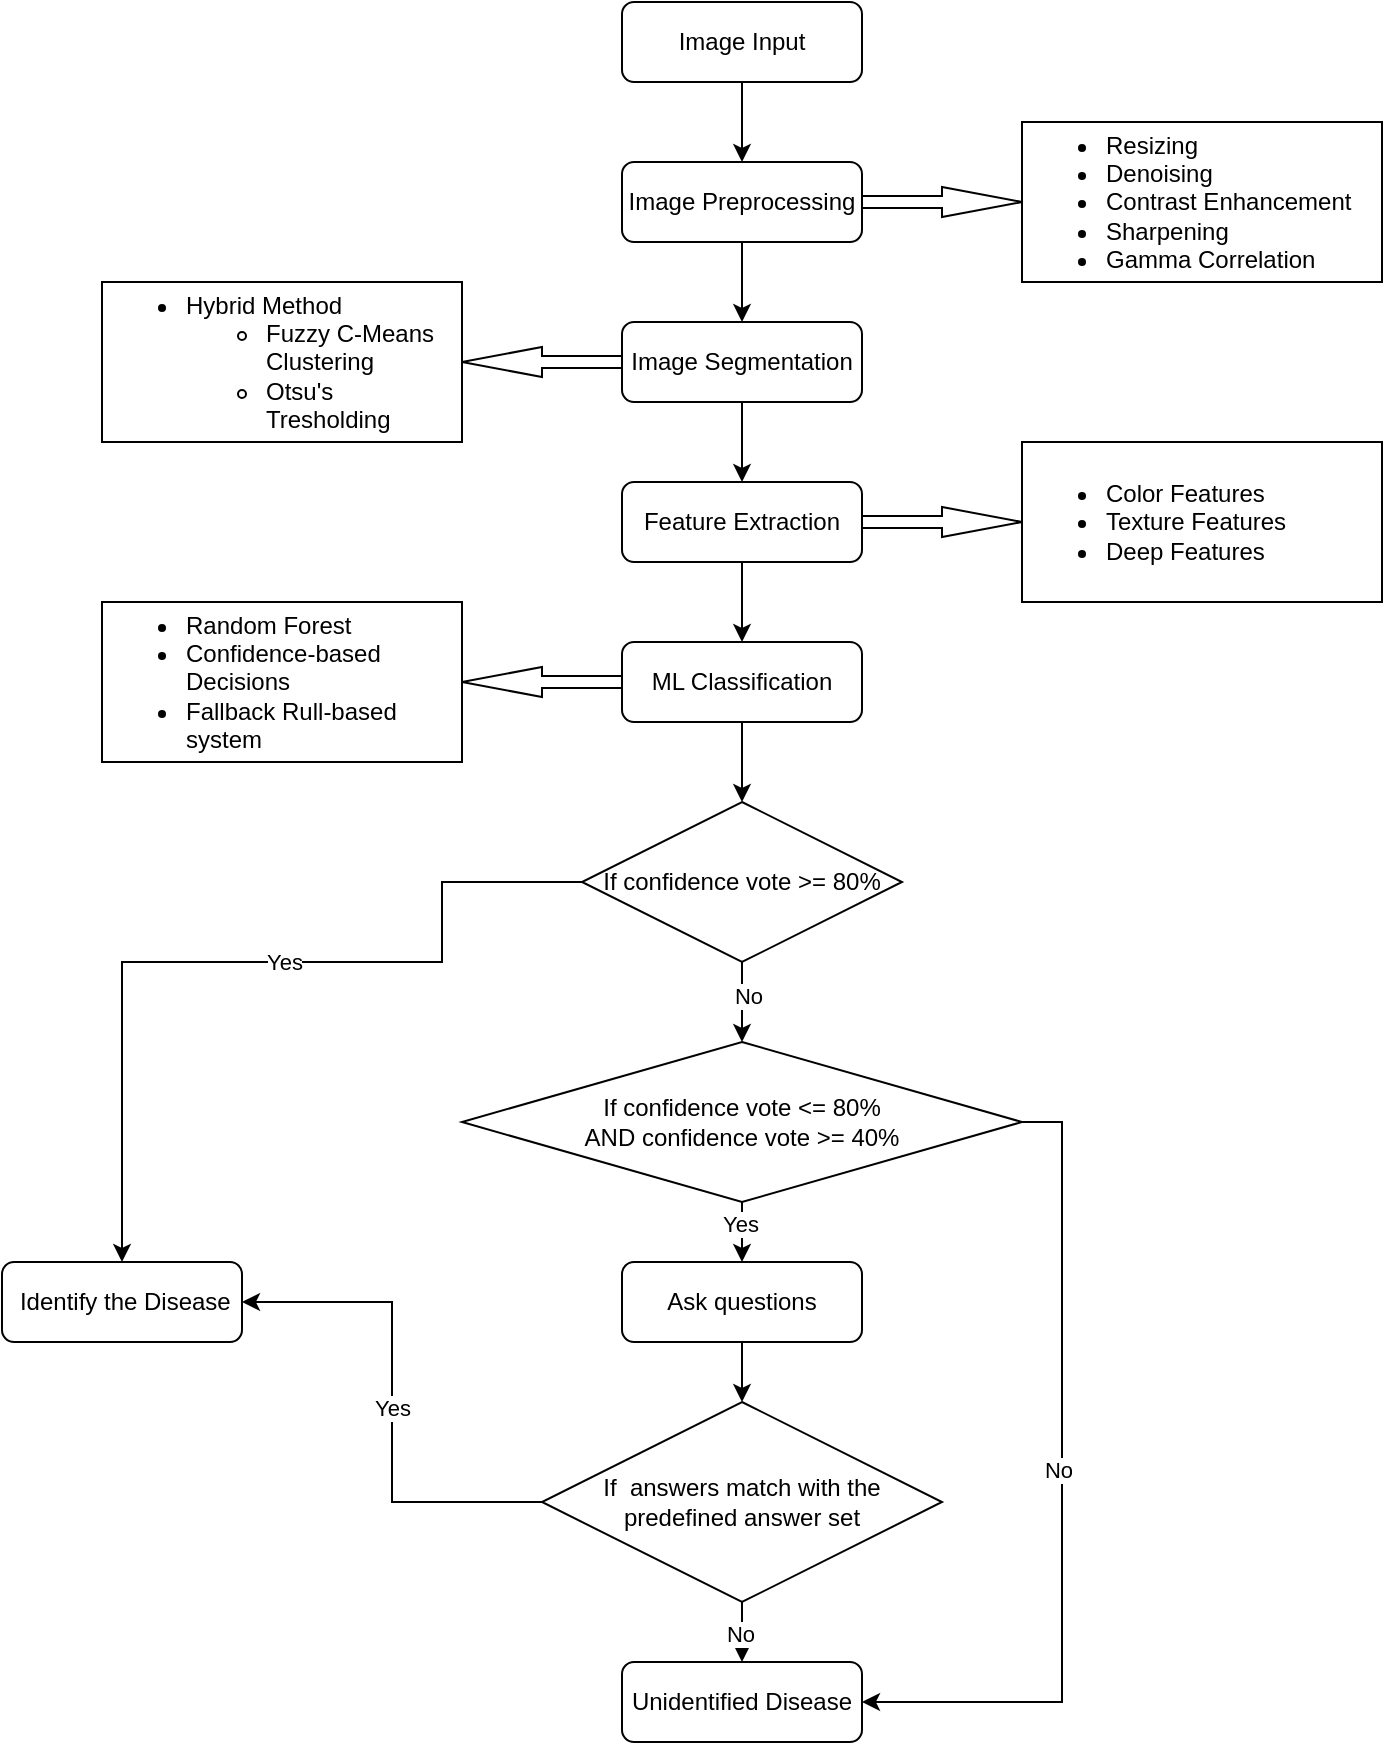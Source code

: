 <mxfile version="28.0.6">
  <diagram name="Page-1" id="gr4aRQA1Ry37LwUo_Hiq">
    <mxGraphModel dx="1489" dy="764" grid="1" gridSize="10" guides="1" tooltips="1" connect="1" arrows="1" fold="1" page="1" pageScale="1" pageWidth="850" pageHeight="1100" math="0" shadow="0">
      <root>
        <mxCell id="0" />
        <mxCell id="1" parent="0" />
        <mxCell id="4G0LovrCN2Yt_GQHjAdB-3" style="edgeStyle=orthogonalEdgeStyle;rounded=0;orthogonalLoop=1;jettySize=auto;html=1;entryX=0.5;entryY=0;entryDx=0;entryDy=0;" edge="1" parent="1" source="4G0LovrCN2Yt_GQHjAdB-4" target="4G0LovrCN2Yt_GQHjAdB-14">
          <mxGeometry relative="1" as="geometry" />
        </mxCell>
        <mxCell id="4G0LovrCN2Yt_GQHjAdB-4" value="Image Input" style="rounded=1;whiteSpace=wrap;html=1;" vertex="1" parent="1">
          <mxGeometry x="790" y="110" width="120" height="40" as="geometry" />
        </mxCell>
        <mxCell id="4G0LovrCN2Yt_GQHjAdB-13" style="edgeStyle=orthogonalEdgeStyle;rounded=0;orthogonalLoop=1;jettySize=auto;html=1;exitX=0.5;exitY=1;exitDx=0;exitDy=0;entryX=0.5;entryY=0;entryDx=0;entryDy=0;" edge="1" parent="1" source="4G0LovrCN2Yt_GQHjAdB-14" target="4G0LovrCN2Yt_GQHjAdB-16">
          <mxGeometry relative="1" as="geometry" />
        </mxCell>
        <mxCell id="4G0LovrCN2Yt_GQHjAdB-14" value="Image Preprocessing" style="rounded=1;whiteSpace=wrap;html=1;" vertex="1" parent="1">
          <mxGeometry x="790" y="190" width="120" height="40" as="geometry" />
        </mxCell>
        <mxCell id="4G0LovrCN2Yt_GQHjAdB-15" style="edgeStyle=orthogonalEdgeStyle;rounded=0;orthogonalLoop=1;jettySize=auto;html=1;exitX=0.5;exitY=1;exitDx=0;exitDy=0;entryX=0.5;entryY=0;entryDx=0;entryDy=0;" edge="1" parent="1" source="4G0LovrCN2Yt_GQHjAdB-16" target="4G0LovrCN2Yt_GQHjAdB-18">
          <mxGeometry relative="1" as="geometry" />
        </mxCell>
        <mxCell id="4G0LovrCN2Yt_GQHjAdB-16" value="Image Segmentation" style="rounded=1;whiteSpace=wrap;html=1;" vertex="1" parent="1">
          <mxGeometry x="790" y="270" width="120" height="40" as="geometry" />
        </mxCell>
        <mxCell id="4G0LovrCN2Yt_GQHjAdB-17" style="edgeStyle=orthogonalEdgeStyle;rounded=0;orthogonalLoop=1;jettySize=auto;html=1;exitX=0.5;exitY=1;exitDx=0;exitDy=0;entryX=0.5;entryY=0;entryDx=0;entryDy=0;" edge="1" parent="1" source="4G0LovrCN2Yt_GQHjAdB-18" target="4G0LovrCN2Yt_GQHjAdB-20">
          <mxGeometry relative="1" as="geometry" />
        </mxCell>
        <mxCell id="4G0LovrCN2Yt_GQHjAdB-18" value="Feature Extraction" style="rounded=1;whiteSpace=wrap;html=1;" vertex="1" parent="1">
          <mxGeometry x="790" y="350" width="120" height="40" as="geometry" />
        </mxCell>
        <mxCell id="4G0LovrCN2Yt_GQHjAdB-19" style="edgeStyle=orthogonalEdgeStyle;rounded=0;orthogonalLoop=1;jettySize=auto;html=1;exitX=0.5;exitY=1;exitDx=0;exitDy=0;entryX=0.5;entryY=0;entryDx=0;entryDy=0;" edge="1" parent="1" source="4G0LovrCN2Yt_GQHjAdB-20" target="4G0LovrCN2Yt_GQHjAdB-30">
          <mxGeometry relative="1" as="geometry" />
        </mxCell>
        <mxCell id="4G0LovrCN2Yt_GQHjAdB-20" value="ML Classification" style="rounded=1;whiteSpace=wrap;html=1;" vertex="1" parent="1">
          <mxGeometry x="790" y="430" width="120" height="40" as="geometry" />
        </mxCell>
        <mxCell id="4G0LovrCN2Yt_GQHjAdB-26" style="edgeStyle=orthogonalEdgeStyle;rounded=0;orthogonalLoop=1;jettySize=auto;html=1;exitX=0;exitY=0.5;exitDx=0;exitDy=0;entryX=0.5;entryY=0;entryDx=0;entryDy=0;" edge="1" parent="1" source="4G0LovrCN2Yt_GQHjAdB-30" target="4G0LovrCN2Yt_GQHjAdB-39">
          <mxGeometry relative="1" as="geometry">
            <Array as="points">
              <mxPoint x="700" y="550" />
              <mxPoint x="700" y="590" />
              <mxPoint x="540" y="590" />
            </Array>
          </mxGeometry>
        </mxCell>
        <mxCell id="4G0LovrCN2Yt_GQHjAdB-27" value="Yes" style="edgeLabel;html=1;align=center;verticalAlign=middle;resizable=0;points=[];" vertex="1" connectable="0" parent="4G0LovrCN2Yt_GQHjAdB-26">
          <mxGeometry x="-0.099" relative="1" as="geometry">
            <mxPoint as="offset" />
          </mxGeometry>
        </mxCell>
        <mxCell id="4G0LovrCN2Yt_GQHjAdB-28" style="edgeStyle=orthogonalEdgeStyle;rounded=0;orthogonalLoop=1;jettySize=auto;html=1;exitX=0.5;exitY=1;exitDx=0;exitDy=0;entryX=0.5;entryY=0;entryDx=0;entryDy=0;" edge="1" parent="1" source="4G0LovrCN2Yt_GQHjAdB-44" target="4G0LovrCN2Yt_GQHjAdB-32">
          <mxGeometry relative="1" as="geometry" />
        </mxCell>
        <mxCell id="4G0LovrCN2Yt_GQHjAdB-29" value="Yes" style="edgeLabel;html=1;align=center;verticalAlign=middle;resizable=0;points=[];" vertex="1" connectable="0" parent="4G0LovrCN2Yt_GQHjAdB-28">
          <mxGeometry x="-0.278" y="-1" relative="1" as="geometry">
            <mxPoint as="offset" />
          </mxGeometry>
        </mxCell>
        <mxCell id="4G0LovrCN2Yt_GQHjAdB-30" value="If confidence vote &amp;gt;= 80%" style="rhombus;whiteSpace=wrap;html=1;" vertex="1" parent="1">
          <mxGeometry x="770" y="510" width="160" height="80" as="geometry" />
        </mxCell>
        <mxCell id="4G0LovrCN2Yt_GQHjAdB-31" style="edgeStyle=orthogonalEdgeStyle;rounded=0;orthogonalLoop=1;jettySize=auto;html=1;exitX=0.5;exitY=1;exitDx=0;exitDy=0;entryX=0.5;entryY=0;entryDx=0;entryDy=0;" edge="1" parent="1" source="4G0LovrCN2Yt_GQHjAdB-32" target="4G0LovrCN2Yt_GQHjAdB-37">
          <mxGeometry relative="1" as="geometry" />
        </mxCell>
        <mxCell id="4G0LovrCN2Yt_GQHjAdB-32" value="Ask questions" style="rounded=1;whiteSpace=wrap;html=1;" vertex="1" parent="1">
          <mxGeometry x="790" y="740" width="120" height="40" as="geometry" />
        </mxCell>
        <mxCell id="4G0LovrCN2Yt_GQHjAdB-33" style="edgeStyle=orthogonalEdgeStyle;rounded=0;orthogonalLoop=1;jettySize=auto;html=1;entryX=1;entryY=0.5;entryDx=0;entryDy=0;" edge="1" parent="1" source="4G0LovrCN2Yt_GQHjAdB-37" target="4G0LovrCN2Yt_GQHjAdB-39">
          <mxGeometry relative="1" as="geometry" />
        </mxCell>
        <mxCell id="4G0LovrCN2Yt_GQHjAdB-34" value="Yes" style="edgeLabel;html=1;align=center;verticalAlign=middle;resizable=0;points=[];" vertex="1" connectable="0" parent="4G0LovrCN2Yt_GQHjAdB-33">
          <mxGeometry x="-0.023" relative="1" as="geometry">
            <mxPoint as="offset" />
          </mxGeometry>
        </mxCell>
        <mxCell id="4G0LovrCN2Yt_GQHjAdB-35" style="edgeStyle=orthogonalEdgeStyle;rounded=0;orthogonalLoop=1;jettySize=auto;html=1;exitX=0.5;exitY=1;exitDx=0;exitDy=0;entryX=0.5;entryY=0;entryDx=0;entryDy=0;" edge="1" parent="1" source="4G0LovrCN2Yt_GQHjAdB-37" target="4G0LovrCN2Yt_GQHjAdB-38">
          <mxGeometry relative="1" as="geometry" />
        </mxCell>
        <mxCell id="4G0LovrCN2Yt_GQHjAdB-36" value="No" style="edgeLabel;html=1;align=center;verticalAlign=middle;resizable=0;points=[];" vertex="1" connectable="0" parent="4G0LovrCN2Yt_GQHjAdB-35">
          <mxGeometry x="0.03" y="-1" relative="1" as="geometry">
            <mxPoint as="offset" />
          </mxGeometry>
        </mxCell>
        <mxCell id="4G0LovrCN2Yt_GQHjAdB-37" value="If&amp;nbsp; answers match with the predefined answer set" style="rhombus;whiteSpace=wrap;html=1;" vertex="1" parent="1">
          <mxGeometry x="750" y="810" width="200" height="100" as="geometry" />
        </mxCell>
        <mxCell id="4G0LovrCN2Yt_GQHjAdB-38" value="Unidentified Disease" style="rounded=1;whiteSpace=wrap;html=1;" vertex="1" parent="1">
          <mxGeometry x="790" y="940" width="120" height="40" as="geometry" />
        </mxCell>
        <mxCell id="4G0LovrCN2Yt_GQHjAdB-39" value="&amp;nbsp;Identify the Disease" style="rounded=1;whiteSpace=wrap;html=1;" vertex="1" parent="1">
          <mxGeometry x="480" y="740" width="120" height="40" as="geometry" />
        </mxCell>
        <mxCell id="4G0LovrCN2Yt_GQHjAdB-40" value="" style="edgeStyle=orthogonalEdgeStyle;rounded=0;orthogonalLoop=1;jettySize=auto;html=1;exitX=0.5;exitY=1;exitDx=0;exitDy=0;entryX=0.5;entryY=0;entryDx=0;entryDy=0;" edge="1" parent="1" source="4G0LovrCN2Yt_GQHjAdB-30" target="4G0LovrCN2Yt_GQHjAdB-44">
          <mxGeometry relative="1" as="geometry">
            <mxPoint x="850" y="590" as="sourcePoint" />
            <mxPoint x="850" y="740" as="targetPoint" />
          </mxGeometry>
        </mxCell>
        <mxCell id="4G0LovrCN2Yt_GQHjAdB-41" value="No" style="edgeLabel;html=1;align=center;verticalAlign=middle;resizable=0;points=[];" vertex="1" connectable="0" parent="4G0LovrCN2Yt_GQHjAdB-40">
          <mxGeometry x="-0.17" y="3" relative="1" as="geometry">
            <mxPoint as="offset" />
          </mxGeometry>
        </mxCell>
        <mxCell id="4G0LovrCN2Yt_GQHjAdB-42" style="edgeStyle=orthogonalEdgeStyle;rounded=0;orthogonalLoop=1;jettySize=auto;html=1;entryX=1;entryY=0.5;entryDx=0;entryDy=0;exitX=1;exitY=0.5;exitDx=0;exitDy=0;" edge="1" parent="1" source="4G0LovrCN2Yt_GQHjAdB-44" target="4G0LovrCN2Yt_GQHjAdB-38">
          <mxGeometry relative="1" as="geometry" />
        </mxCell>
        <mxCell id="4G0LovrCN2Yt_GQHjAdB-43" value="No" style="edgeLabel;html=1;align=center;verticalAlign=middle;resizable=0;points=[];" vertex="1" connectable="0" parent="4G0LovrCN2Yt_GQHjAdB-42">
          <mxGeometry x="-0.057" y="-2" relative="1" as="geometry">
            <mxPoint as="offset" />
          </mxGeometry>
        </mxCell>
        <mxCell id="4G0LovrCN2Yt_GQHjAdB-44" value="If confidence vote &amp;lt;= 80%&lt;div&gt;AND confidence vote &amp;gt;= 40%&lt;/div&gt;" style="rhombus;whiteSpace=wrap;html=1;" vertex="1" parent="1">
          <mxGeometry x="710" y="630" width="280" height="80" as="geometry" />
        </mxCell>
        <mxCell id="4G0LovrCN2Yt_GQHjAdB-52" value="" style="html=1;shadow=0;dashed=0;align=center;verticalAlign=middle;shape=mxgraph.arrows2.arrow;dy=0.6;dx=40;notch=0;" vertex="1" parent="1">
          <mxGeometry x="910" y="202.5" width="80" height="15" as="geometry" />
        </mxCell>
        <mxCell id="4G0LovrCN2Yt_GQHjAdB-53" value="" style="html=1;shadow=0;dashed=0;align=center;verticalAlign=middle;shape=mxgraph.arrows2.arrow;dy=0.6;dx=40;notch=0;direction=west;" vertex="1" parent="1">
          <mxGeometry x="710" y="442.5" width="80" height="15" as="geometry" />
        </mxCell>
        <mxCell id="4G0LovrCN2Yt_GQHjAdB-54" value="" style="html=1;shadow=0;dashed=0;align=center;verticalAlign=middle;shape=mxgraph.arrows2.arrow;dy=0.6;dx=40;notch=0;direction=west;" vertex="1" parent="1">
          <mxGeometry x="710" y="282.5" width="80" height="15" as="geometry" />
        </mxCell>
        <mxCell id="4G0LovrCN2Yt_GQHjAdB-55" value="" style="html=1;shadow=0;dashed=0;align=center;verticalAlign=middle;shape=mxgraph.arrows2.arrow;dy=0.6;dx=40;notch=0;" vertex="1" parent="1">
          <mxGeometry x="910" y="362.5" width="80" height="15" as="geometry" />
        </mxCell>
        <mxCell id="4G0LovrCN2Yt_GQHjAdB-56" value="&lt;ul&gt;&lt;li&gt;Resizing&lt;/li&gt;&lt;li&gt;Denoising&lt;/li&gt;&lt;li&gt;Contrast Enhancement&lt;/li&gt;&lt;li&gt;Sharpening&lt;/li&gt;&lt;li&gt;Gamma Correlation&lt;/li&gt;&lt;/ul&gt;" style="rounded=0;whiteSpace=wrap;html=1;align=left;" vertex="1" parent="1">
          <mxGeometry x="990" y="170" width="180" height="80" as="geometry" />
        </mxCell>
        <mxCell id="4G0LovrCN2Yt_GQHjAdB-58" value="&lt;ul&gt;&lt;li&gt;Random Forest&lt;/li&gt;&lt;li&gt;Confidence-based Decisions&lt;/li&gt;&lt;li&gt;Fallback Rull-based system&lt;/li&gt;&lt;/ul&gt;" style="rounded=0;whiteSpace=wrap;html=1;align=left;" vertex="1" parent="1">
          <mxGeometry x="530" y="410" width="180" height="80" as="geometry" />
        </mxCell>
        <mxCell id="4G0LovrCN2Yt_GQHjAdB-59" value="&lt;ul&gt;&lt;li&gt;Hybrid Method&lt;/li&gt;&lt;ul&gt;&lt;li&gt;Fuzzy C-Means Clustering&lt;/li&gt;&lt;li&gt;Otsu&#39;s Tresholding&lt;/li&gt;&lt;/ul&gt;&lt;/ul&gt;" style="rounded=0;whiteSpace=wrap;html=1;align=left;" vertex="1" parent="1">
          <mxGeometry x="530" y="250" width="180" height="80" as="geometry" />
        </mxCell>
        <mxCell id="4G0LovrCN2Yt_GQHjAdB-60" value="&lt;ul&gt;&lt;li&gt;Color Features&lt;/li&gt;&lt;li&gt;Texture Features&lt;/li&gt;&lt;li&gt;Deep Features&lt;/li&gt;&lt;/ul&gt;" style="rounded=0;whiteSpace=wrap;html=1;align=left;" vertex="1" parent="1">
          <mxGeometry x="990" y="330" width="180" height="80" as="geometry" />
        </mxCell>
      </root>
    </mxGraphModel>
  </diagram>
</mxfile>
